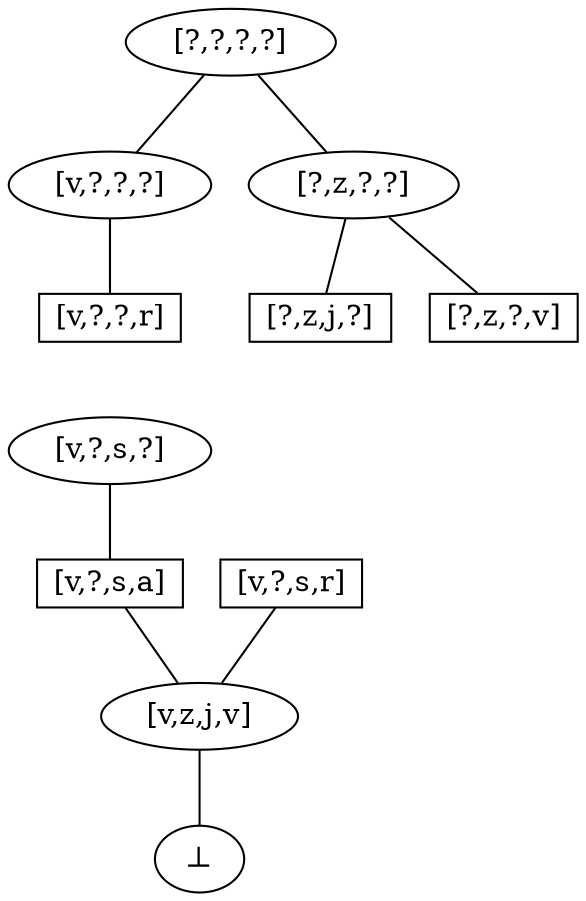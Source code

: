 digraph iter_1 {
    node [shape=rect height=0.1, width=0.2];
    edge [arrowhead = none];

    top  [label = "[?,?,?,?]",shape=ellipse];
    bot  [label = "&#8869;",shape=ellipse];

    ex_1 [label= "[v,z,j,v]",shape=ellipse];
    
    ex_2_1 [label = "[v,?,?,?]",shape=ellipse];
    ex_2_2 [label = "[?,z,?,?]",shape=ellipse];
 
    ex_3_4  [label = "[v,?,?,r]"];
 
    ex_3_8  [label = "[?,z,j,?]"];
    ex_3_10 [label = "[?,z,?,v]"];

    ex_4_1 [label = "[v,?,s,r]"];
    ex_4_2 [label = "[v,?,s,a]"];
       
    ex_5_1 [label = "[v,?,s,?]",shape=ellipse];    

    top -> ex_2_1;
    top -> ex_2_2;
    
    ex_2_1 -> ex_3_4;    
    
    ex_2_2 -> ex_3_8;
    ex_2_2 -> ex_3_10;

    ex_3_4 -> ex_5_1[style=invis];    

    ex_5_1 -> ex_4_2;    

    ex_4_1 -> ex_1;
    ex_4_2 -> ex_1;

    ex_1 -> bot;
}
